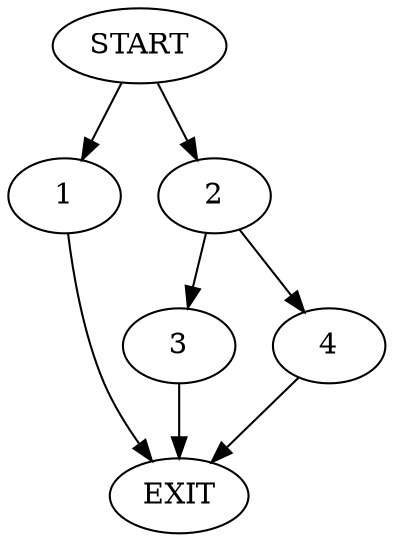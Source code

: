 digraph { 
0 [label="START"];
1;
2;
3;
4;
5[label="EXIT"];
0 -> 1;
0 -> 2;
1 -> 5;
2 -> 3;
2 -> 4;
3 -> 5;
4 -> 5;
}